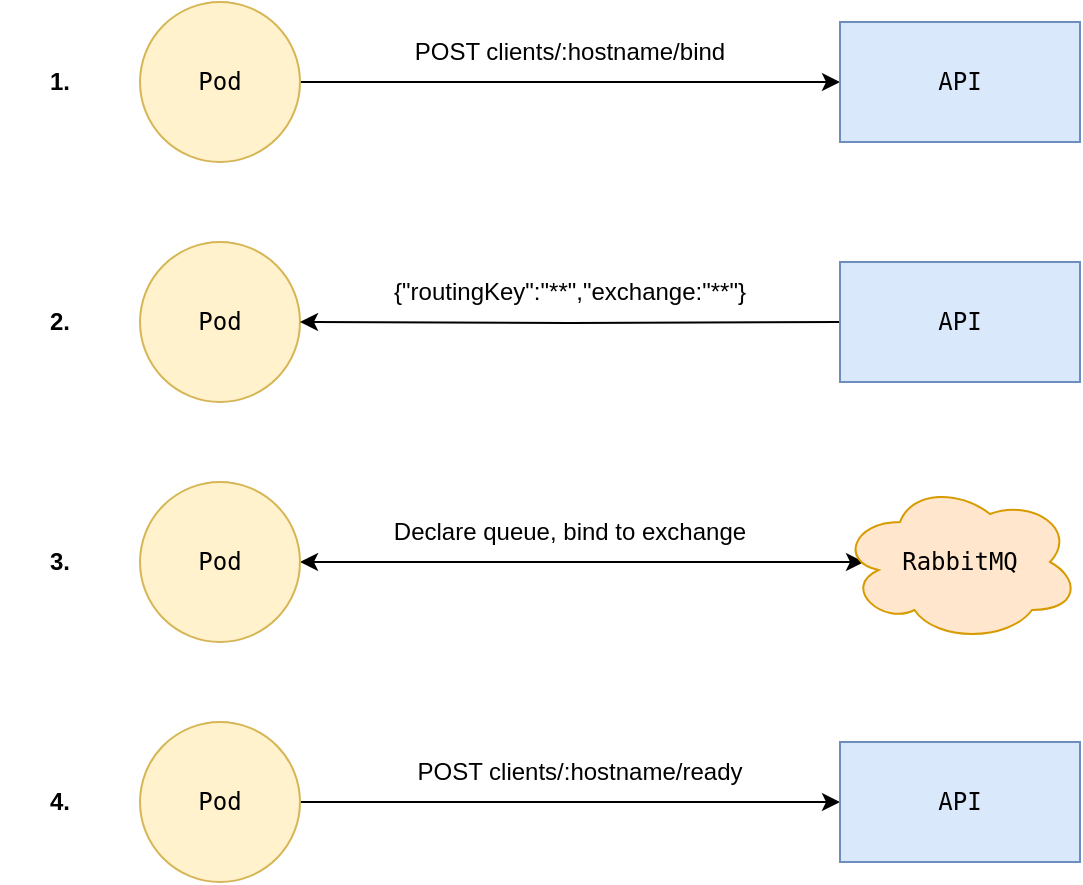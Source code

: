 <mxfile version="21.6.8" type="device">
  <diagram name="Page-1" id="ennY2CaJ1kAEm2mcJ7TC">
    <mxGraphModel dx="2261" dy="735" grid="1" gridSize="10" guides="1" tooltips="1" connect="1" arrows="1" fold="1" page="1" pageScale="1" pageWidth="827" pageHeight="1169" math="0" shadow="0">
      <root>
        <mxCell id="0" />
        <mxCell id="1" parent="0" />
        <mxCell id="i_MxagHvuCTIrXfpViRD-5" value="POST clients/:hostname/bind" style="text;html=1;strokeColor=none;fillColor=none;align=center;verticalAlign=middle;whiteSpace=wrap;rounded=0;" parent="1" vertex="1">
          <mxGeometry x="140" y="50" width="230" height="30" as="geometry" />
        </mxCell>
        <mxCell id="i_MxagHvuCTIrXfpViRD-7" value="{&quot;routingKey&quot;:&quot;**&quot;,&quot;exchange:&quot;**&quot;}" style="text;html=1;strokeColor=none;fillColor=none;align=center;verticalAlign=middle;whiteSpace=wrap;rounded=0;" parent="1" vertex="1">
          <mxGeometry x="140" y="170" width="230" height="30" as="geometry" />
        </mxCell>
        <mxCell id="i_MxagHvuCTIrXfpViRD-11" style="edgeStyle=orthogonalEdgeStyle;rounded=0;orthogonalLoop=1;jettySize=auto;html=1;entryX=0;entryY=0.5;entryDx=0;entryDy=0;" parent="1" source="i_MxagHvuCTIrXfpViRD-8" target="i_MxagHvuCTIrXfpViRD-10" edge="1">
          <mxGeometry relative="1" as="geometry" />
        </mxCell>
        <mxCell id="i_MxagHvuCTIrXfpViRD-8" value="&lt;div style=&quot;font-family: &amp;quot;Menlo&amp;quot;, monospace; font-size: 9pt;&quot;&gt;Pod&lt;/div&gt;" style="ellipse;whiteSpace=wrap;html=1;aspect=fixed;fillColor=#fff2cc;strokeColor=#d6b656;" parent="1" vertex="1">
          <mxGeometry x="40" y="40" width="80" height="80" as="geometry" />
        </mxCell>
        <mxCell id="i_MxagHvuCTIrXfpViRD-10" value="&lt;div style=&quot;font-family: &amp;quot;Menlo&amp;quot;, monospace; font-size: 9pt;&quot;&gt;API&lt;/div&gt;" style="rounded=0;whiteSpace=wrap;html=1;fillColor=#dae8fc;strokeColor=#6c8ebf;" parent="1" vertex="1">
          <mxGeometry x="390" y="50" width="120" height="60" as="geometry" />
        </mxCell>
        <mxCell id="i_MxagHvuCTIrXfpViRD-14" value="&lt;div style=&quot;font-family: &amp;quot;Menlo&amp;quot;, monospace; font-size: 9pt;&quot;&gt;Pod&lt;/div&gt;" style="ellipse;whiteSpace=wrap;html=1;aspect=fixed;fillColor=#fff2cc;strokeColor=#d6b656;" parent="1" vertex="1">
          <mxGeometry x="40" y="160" width="80" height="80" as="geometry" />
        </mxCell>
        <mxCell id="i_MxagHvuCTIrXfpViRD-16" style="edgeStyle=orthogonalEdgeStyle;rounded=0;orthogonalLoop=1;jettySize=auto;html=1;entryX=1;entryY=0.5;entryDx=0;entryDy=0;" parent="1" target="i_MxagHvuCTIrXfpViRD-14" edge="1">
          <mxGeometry relative="1" as="geometry">
            <mxPoint x="390" y="200" as="sourcePoint" />
          </mxGeometry>
        </mxCell>
        <mxCell id="i_MxagHvuCTIrXfpViRD-21" style="edgeStyle=orthogonalEdgeStyle;rounded=0;orthogonalLoop=1;jettySize=auto;html=1;entryX=0.1;entryY=0.5;entryDx=0;entryDy=0;entryPerimeter=0;startArrow=classic;startFill=1;" parent="1" source="i_MxagHvuCTIrXfpViRD-17" target="i_MxagHvuCTIrXfpViRD-19" edge="1">
          <mxGeometry relative="1" as="geometry" />
        </mxCell>
        <mxCell id="i_MxagHvuCTIrXfpViRD-17" value="&lt;div style=&quot;font-family: &amp;quot;Menlo&amp;quot;, monospace; font-size: 9pt;&quot;&gt;Pod&lt;/div&gt;" style="ellipse;whiteSpace=wrap;html=1;aspect=fixed;fillColor=#fff2cc;strokeColor=#d6b656;" parent="1" vertex="1">
          <mxGeometry x="40" y="280" width="80" height="80" as="geometry" />
        </mxCell>
        <mxCell id="i_MxagHvuCTIrXfpViRD-19" value="&lt;div style=&quot;font-family: &amp;quot;Menlo&amp;quot;, monospace; font-size: 9pt;&quot;&gt;RabbitMQ&lt;/div&gt;" style="ellipse;shape=cloud;whiteSpace=wrap;html=1;fillColor=#ffe6cc;strokeColor=#d79b00;" parent="1" vertex="1">
          <mxGeometry x="390" y="280" width="120" height="80" as="geometry" />
        </mxCell>
        <mxCell id="i_MxagHvuCTIrXfpViRD-22" value="Declare queue, bind to exchange" style="text;html=1;strokeColor=none;fillColor=none;align=center;verticalAlign=middle;whiteSpace=wrap;rounded=0;" parent="1" vertex="1">
          <mxGeometry x="145" y="290" width="220" height="30" as="geometry" />
        </mxCell>
        <mxCell id="i_MxagHvuCTIrXfpViRD-26" style="edgeStyle=orthogonalEdgeStyle;rounded=0;orthogonalLoop=1;jettySize=auto;html=1;entryX=0;entryY=0.5;entryDx=0;entryDy=0;" parent="1" source="i_MxagHvuCTIrXfpViRD-24" edge="1">
          <mxGeometry relative="1" as="geometry">
            <mxPoint x="390" y="440" as="targetPoint" />
          </mxGeometry>
        </mxCell>
        <mxCell id="i_MxagHvuCTIrXfpViRD-24" value="&lt;div style=&quot;font-family: &amp;quot;Menlo&amp;quot;, monospace; font-size: 9pt;&quot;&gt;Pod&lt;/div&gt;" style="ellipse;whiteSpace=wrap;html=1;aspect=fixed;fillColor=#fff2cc;strokeColor=#d6b656;" parent="1" vertex="1">
          <mxGeometry x="40" y="400" width="80" height="80" as="geometry" />
        </mxCell>
        <mxCell id="i_MxagHvuCTIrXfpViRD-27" value="POST clients/:hostname/ready" style="text;html=1;strokeColor=none;fillColor=none;align=center;verticalAlign=middle;whiteSpace=wrap;rounded=0;" parent="1" vertex="1">
          <mxGeometry x="130" y="410" width="260" height="30" as="geometry" />
        </mxCell>
        <mxCell id="i_MxagHvuCTIrXfpViRD-28" value="&lt;b&gt;1.&lt;/b&gt;" style="text;html=1;strokeColor=none;fillColor=none;align=center;verticalAlign=middle;whiteSpace=wrap;rounded=0;" parent="1" vertex="1">
          <mxGeometry x="-30" y="65" width="60" height="30" as="geometry" />
        </mxCell>
        <mxCell id="i_MxagHvuCTIrXfpViRD-29" value="&lt;b&gt;2.&lt;/b&gt;" style="text;html=1;strokeColor=none;fillColor=none;align=center;verticalAlign=middle;whiteSpace=wrap;rounded=0;" parent="1" vertex="1">
          <mxGeometry x="-30" y="185" width="60" height="30" as="geometry" />
        </mxCell>
        <mxCell id="i_MxagHvuCTIrXfpViRD-30" value="&lt;b&gt;3.&lt;/b&gt;" style="text;html=1;strokeColor=none;fillColor=none;align=center;verticalAlign=middle;whiteSpace=wrap;rounded=0;" parent="1" vertex="1">
          <mxGeometry x="-30" y="305" width="60" height="30" as="geometry" />
        </mxCell>
        <mxCell id="i_MxagHvuCTIrXfpViRD-31" value="&lt;b&gt;4.&lt;/b&gt;" style="text;html=1;strokeColor=none;fillColor=none;align=center;verticalAlign=middle;whiteSpace=wrap;rounded=0;" parent="1" vertex="1">
          <mxGeometry x="-30" y="425" width="60" height="30" as="geometry" />
        </mxCell>
        <mxCell id="CjuB1XdkRb-A-BqLi37n-1" value="&lt;div style=&quot;font-family: &amp;quot;Menlo&amp;quot;, monospace; font-size: 9pt;&quot;&gt;API&lt;/div&gt;" style="rounded=0;whiteSpace=wrap;html=1;fillColor=#dae8fc;strokeColor=#6c8ebf;" vertex="1" parent="1">
          <mxGeometry x="390" y="170" width="120" height="60" as="geometry" />
        </mxCell>
        <mxCell id="CjuB1XdkRb-A-BqLi37n-2" value="&lt;div style=&quot;font-family: &amp;quot;Menlo&amp;quot;, monospace; font-size: 9pt;&quot;&gt;API&lt;/div&gt;" style="rounded=0;whiteSpace=wrap;html=1;fillColor=#dae8fc;strokeColor=#6c8ebf;" vertex="1" parent="1">
          <mxGeometry x="390" y="410" width="120" height="60" as="geometry" />
        </mxCell>
      </root>
    </mxGraphModel>
  </diagram>
</mxfile>
